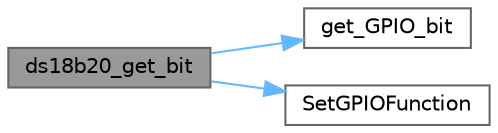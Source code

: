digraph "ds18b20_get_bit"
{
 // LATEX_PDF_SIZE
  bgcolor="transparent";
  edge [fontname=Helvetica,fontsize=10,labelfontname=Helvetica,labelfontsize=10];
  node [fontname=Helvetica,fontsize=10,shape=box,height=0.2,width=0.4];
  rankdir="LR";
  Node1 [label="ds18b20_get_bit",height=0.2,width=0.4,color="gray40", fillcolor="grey60", style="filled", fontcolor="black",tooltip=" "];
  Node1 -> Node2 [color="steelblue1",style="solid"];
  Node2 [label="get_GPIO_bit",height=0.2,width=0.4,color="grey40", fillcolor="white", style="filled",URL="$utils_8c.html#ad73bc3547f6cfe0041048b471df752f7",tooltip=" "];
  Node1 -> Node3 [color="steelblue1",style="solid"];
  Node3 [label="SetGPIOFunction",height=0.2,width=0.4,color="grey40", fillcolor="white", style="filled",URL="$_hat_01_power_2utils_8c.html#aadccfe2ad46ed80da695e1e1aad44b76",tooltip=" "];
}

